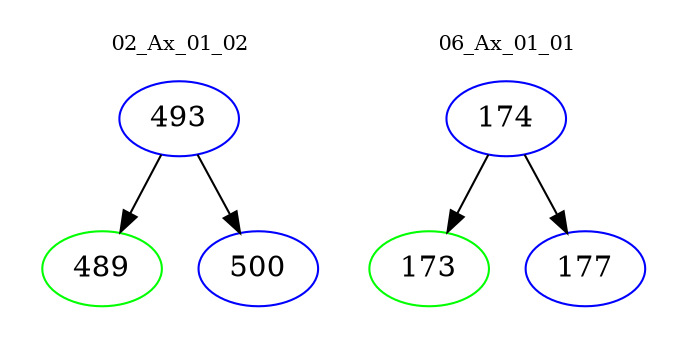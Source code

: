 digraph{
subgraph cluster_0 {
color = white
label = "02_Ax_01_02";
fontsize=10;
T0_493 [label="493", color="blue"]
T0_493 -> T0_489 [color="black"]
T0_489 [label="489", color="green"]
T0_493 -> T0_500 [color="black"]
T0_500 [label="500", color="blue"]
}
subgraph cluster_1 {
color = white
label = "06_Ax_01_01";
fontsize=10;
T1_174 [label="174", color="blue"]
T1_174 -> T1_173 [color="black"]
T1_173 [label="173", color="green"]
T1_174 -> T1_177 [color="black"]
T1_177 [label="177", color="blue"]
}
}
